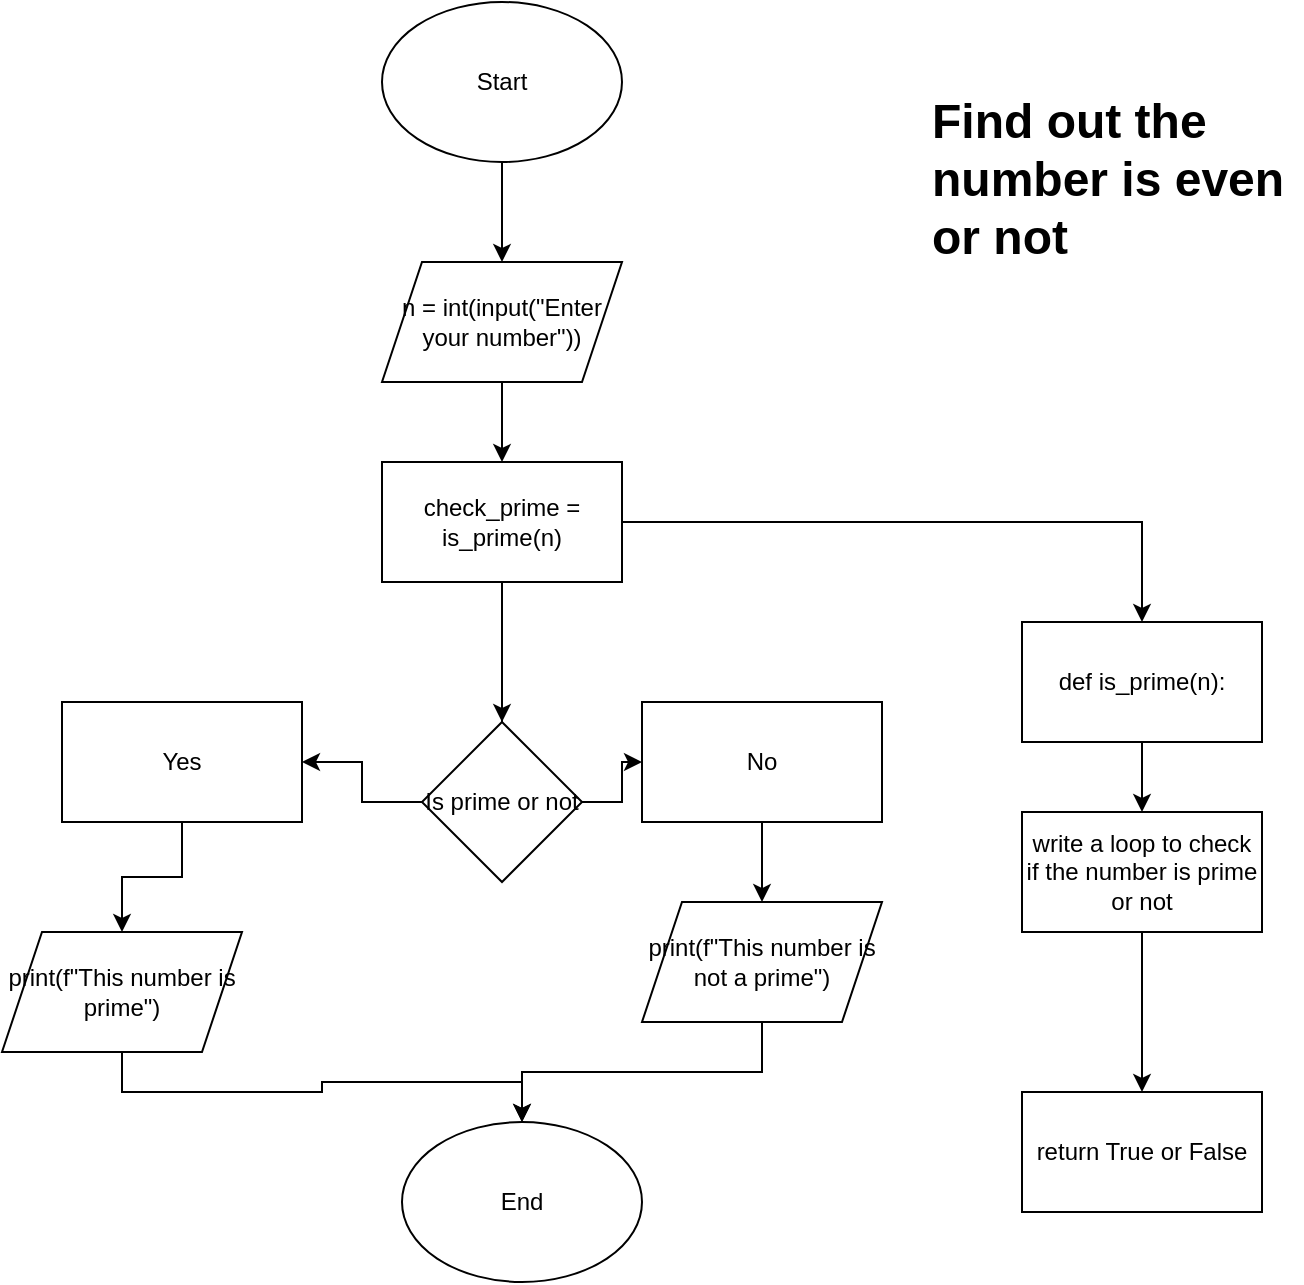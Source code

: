 <mxfile version="20.8.10" type="device"><diagram name="Page-1" id="IoaPvV4ooUYoEoWmjP1v"><mxGraphModel dx="1434" dy="796" grid="1" gridSize="10" guides="1" tooltips="1" connect="1" arrows="1" fold="1" page="1" pageScale="1" pageWidth="827" pageHeight="1169" math="0" shadow="0"><root><mxCell id="0"/><mxCell id="1" parent="0"/><mxCell id="dZgoKX4UgxIuh3gUxJxJ-5" style="edgeStyle=orthogonalEdgeStyle;rounded=0;orthogonalLoop=1;jettySize=auto;html=1;exitX=0.5;exitY=1;exitDx=0;exitDy=0;" edge="1" parent="1" source="dZgoKX4UgxIuh3gUxJxJ-1" target="dZgoKX4UgxIuh3gUxJxJ-4"><mxGeometry relative="1" as="geometry"/></mxCell><mxCell id="dZgoKX4UgxIuh3gUxJxJ-1" value="Start" style="ellipse;whiteSpace=wrap;html=1;" vertex="1" parent="1"><mxGeometry x="310" y="150" width="120" height="80" as="geometry"/></mxCell><mxCell id="dZgoKX4UgxIuh3gUxJxJ-2" value="End" style="ellipse;whiteSpace=wrap;html=1;" vertex="1" parent="1"><mxGeometry x="320" y="710" width="120" height="80" as="geometry"/></mxCell><mxCell id="dZgoKX4UgxIuh3gUxJxJ-3" value="&lt;h1&gt;Find out the number is even or not&lt;/h1&gt;" style="text;html=1;strokeColor=none;fillColor=none;spacing=5;spacingTop=-20;whiteSpace=wrap;overflow=hidden;rounded=0;" vertex="1" parent="1"><mxGeometry x="580" y="190" width="190" height="120" as="geometry"/></mxCell><mxCell id="dZgoKX4UgxIuh3gUxJxJ-7" value="" style="edgeStyle=orthogonalEdgeStyle;rounded=0;orthogonalLoop=1;jettySize=auto;html=1;" edge="1" parent="1" source="dZgoKX4UgxIuh3gUxJxJ-4" target="dZgoKX4UgxIuh3gUxJxJ-6"><mxGeometry relative="1" as="geometry"/></mxCell><mxCell id="dZgoKX4UgxIuh3gUxJxJ-4" value="n = int(input(&quot;Enter your number&quot;))" style="shape=parallelogram;perimeter=parallelogramPerimeter;whiteSpace=wrap;html=1;fixedSize=1;" vertex="1" parent="1"><mxGeometry x="310" y="280" width="120" height="60" as="geometry"/></mxCell><mxCell id="dZgoKX4UgxIuh3gUxJxJ-9" value="" style="edgeStyle=orthogonalEdgeStyle;rounded=0;orthogonalLoop=1;jettySize=auto;html=1;" edge="1" parent="1" source="dZgoKX4UgxIuh3gUxJxJ-6"><mxGeometry relative="1" as="geometry"><mxPoint x="370" y="525" as="targetPoint"/><Array as="points"><mxPoint x="370" y="525"/><mxPoint x="370" y="525"/></Array></mxGeometry></mxCell><mxCell id="dZgoKX4UgxIuh3gUxJxJ-17" style="edgeStyle=orthogonalEdgeStyle;rounded=0;orthogonalLoop=1;jettySize=auto;html=1;" edge="1" parent="1" source="dZgoKX4UgxIuh3gUxJxJ-6" target="dZgoKX4UgxIuh3gUxJxJ-16"><mxGeometry relative="1" as="geometry"/></mxCell><mxCell id="dZgoKX4UgxIuh3gUxJxJ-21" value="" style="edgeStyle=orthogonalEdgeStyle;rounded=0;orthogonalLoop=1;jettySize=auto;html=1;" edge="1" parent="1" source="dZgoKX4UgxIuh3gUxJxJ-6" target="dZgoKX4UgxIuh3gUxJxJ-20"><mxGeometry relative="1" as="geometry"/></mxCell><mxCell id="dZgoKX4UgxIuh3gUxJxJ-6" value="check_prime = is_prime(n)" style="whiteSpace=wrap;html=1;" vertex="1" parent="1"><mxGeometry x="310" y="380" width="120" height="60" as="geometry"/></mxCell><mxCell id="dZgoKX4UgxIuh3gUxJxJ-11" style="edgeStyle=orthogonalEdgeStyle;rounded=0;orthogonalLoop=1;jettySize=auto;html=1;exitX=0.5;exitY=1;exitDx=0;exitDy=0;" edge="1" parent="1" source="dZgoKX4UgxIuh3gUxJxJ-10" target="dZgoKX4UgxIuh3gUxJxJ-2"><mxGeometry relative="1" as="geometry"/></mxCell><mxCell id="dZgoKX4UgxIuh3gUxJxJ-10" value="print(f&quot;This number is prime&quot;)" style="shape=parallelogram;perimeter=parallelogramPerimeter;whiteSpace=wrap;html=1;fixedSize=1;" vertex="1" parent="1"><mxGeometry x="120" y="615" width="120" height="60" as="geometry"/></mxCell><mxCell id="dZgoKX4UgxIuh3gUxJxJ-19" value="" style="edgeStyle=orthogonalEdgeStyle;rounded=0;orthogonalLoop=1;jettySize=auto;html=1;" edge="1" parent="1" source="dZgoKX4UgxIuh3gUxJxJ-16" target="dZgoKX4UgxIuh3gUxJxJ-18"><mxGeometry relative="1" as="geometry"/></mxCell><mxCell id="dZgoKX4UgxIuh3gUxJxJ-16" value="def is_prime(n):" style="whiteSpace=wrap;html=1;" vertex="1" parent="1"><mxGeometry x="630" y="460" width="120" height="60" as="geometry"/></mxCell><mxCell id="dZgoKX4UgxIuh3gUxJxJ-36" value="" style="edgeStyle=orthogonalEdgeStyle;rounded=0;orthogonalLoop=1;jettySize=auto;html=1;" edge="1" parent="1" source="dZgoKX4UgxIuh3gUxJxJ-18" target="dZgoKX4UgxIuh3gUxJxJ-35"><mxGeometry relative="1" as="geometry"/></mxCell><mxCell id="dZgoKX4UgxIuh3gUxJxJ-18" value="write a loop to check if the number is prime or not" style="whiteSpace=wrap;html=1;" vertex="1" parent="1"><mxGeometry x="630" y="555" width="120" height="60" as="geometry"/></mxCell><mxCell id="dZgoKX4UgxIuh3gUxJxJ-24" value="" style="edgeStyle=orthogonalEdgeStyle;rounded=0;orthogonalLoop=1;jettySize=auto;html=1;" edge="1" parent="1" source="dZgoKX4UgxIuh3gUxJxJ-20" target="dZgoKX4UgxIuh3gUxJxJ-23"><mxGeometry relative="1" as="geometry"/></mxCell><mxCell id="dZgoKX4UgxIuh3gUxJxJ-29" value="" style="edgeStyle=orthogonalEdgeStyle;rounded=0;orthogonalLoop=1;jettySize=auto;html=1;" edge="1" parent="1" source="dZgoKX4UgxIuh3gUxJxJ-20" target="dZgoKX4UgxIuh3gUxJxJ-28"><mxGeometry relative="1" as="geometry"/></mxCell><mxCell id="dZgoKX4UgxIuh3gUxJxJ-20" value="Is prime or not" style="rhombus;whiteSpace=wrap;html=1;" vertex="1" parent="1"><mxGeometry x="330" y="510" width="80" height="80" as="geometry"/></mxCell><mxCell id="dZgoKX4UgxIuh3gUxJxJ-25" style="edgeStyle=orthogonalEdgeStyle;rounded=0;orthogonalLoop=1;jettySize=auto;html=1;entryX=0.5;entryY=0;entryDx=0;entryDy=0;" edge="1" parent="1" source="dZgoKX4UgxIuh3gUxJxJ-23" target="dZgoKX4UgxIuh3gUxJxJ-10"><mxGeometry relative="1" as="geometry"/></mxCell><mxCell id="dZgoKX4UgxIuh3gUxJxJ-23" value="Yes" style="whiteSpace=wrap;html=1;" vertex="1" parent="1"><mxGeometry x="150" y="500" width="120" height="60" as="geometry"/></mxCell><mxCell id="dZgoKX4UgxIuh3gUxJxJ-33" value="" style="edgeStyle=orthogonalEdgeStyle;rounded=0;orthogonalLoop=1;jettySize=auto;html=1;" edge="1" parent="1" source="dZgoKX4UgxIuh3gUxJxJ-28" target="dZgoKX4UgxIuh3gUxJxJ-32"><mxGeometry relative="1" as="geometry"/></mxCell><mxCell id="dZgoKX4UgxIuh3gUxJxJ-28" value="No" style="whiteSpace=wrap;html=1;" vertex="1" parent="1"><mxGeometry x="440" y="500" width="120" height="60" as="geometry"/></mxCell><mxCell id="dZgoKX4UgxIuh3gUxJxJ-34" style="edgeStyle=orthogonalEdgeStyle;rounded=0;orthogonalLoop=1;jettySize=auto;html=1;exitX=0.5;exitY=1;exitDx=0;exitDy=0;" edge="1" parent="1" source="dZgoKX4UgxIuh3gUxJxJ-32" target="dZgoKX4UgxIuh3gUxJxJ-2"><mxGeometry relative="1" as="geometry"/></mxCell><mxCell id="dZgoKX4UgxIuh3gUxJxJ-32" value="print(f&quot;This number is not a prime&quot;)" style="shape=parallelogram;perimeter=parallelogramPerimeter;whiteSpace=wrap;html=1;fixedSize=1;" vertex="1" parent="1"><mxGeometry x="440" y="600" width="120" height="60" as="geometry"/></mxCell><mxCell id="dZgoKX4UgxIuh3gUxJxJ-35" value="return True or False" style="whiteSpace=wrap;html=1;" vertex="1" parent="1"><mxGeometry x="630" y="695" width="120" height="60" as="geometry"/></mxCell></root></mxGraphModel></diagram></mxfile>